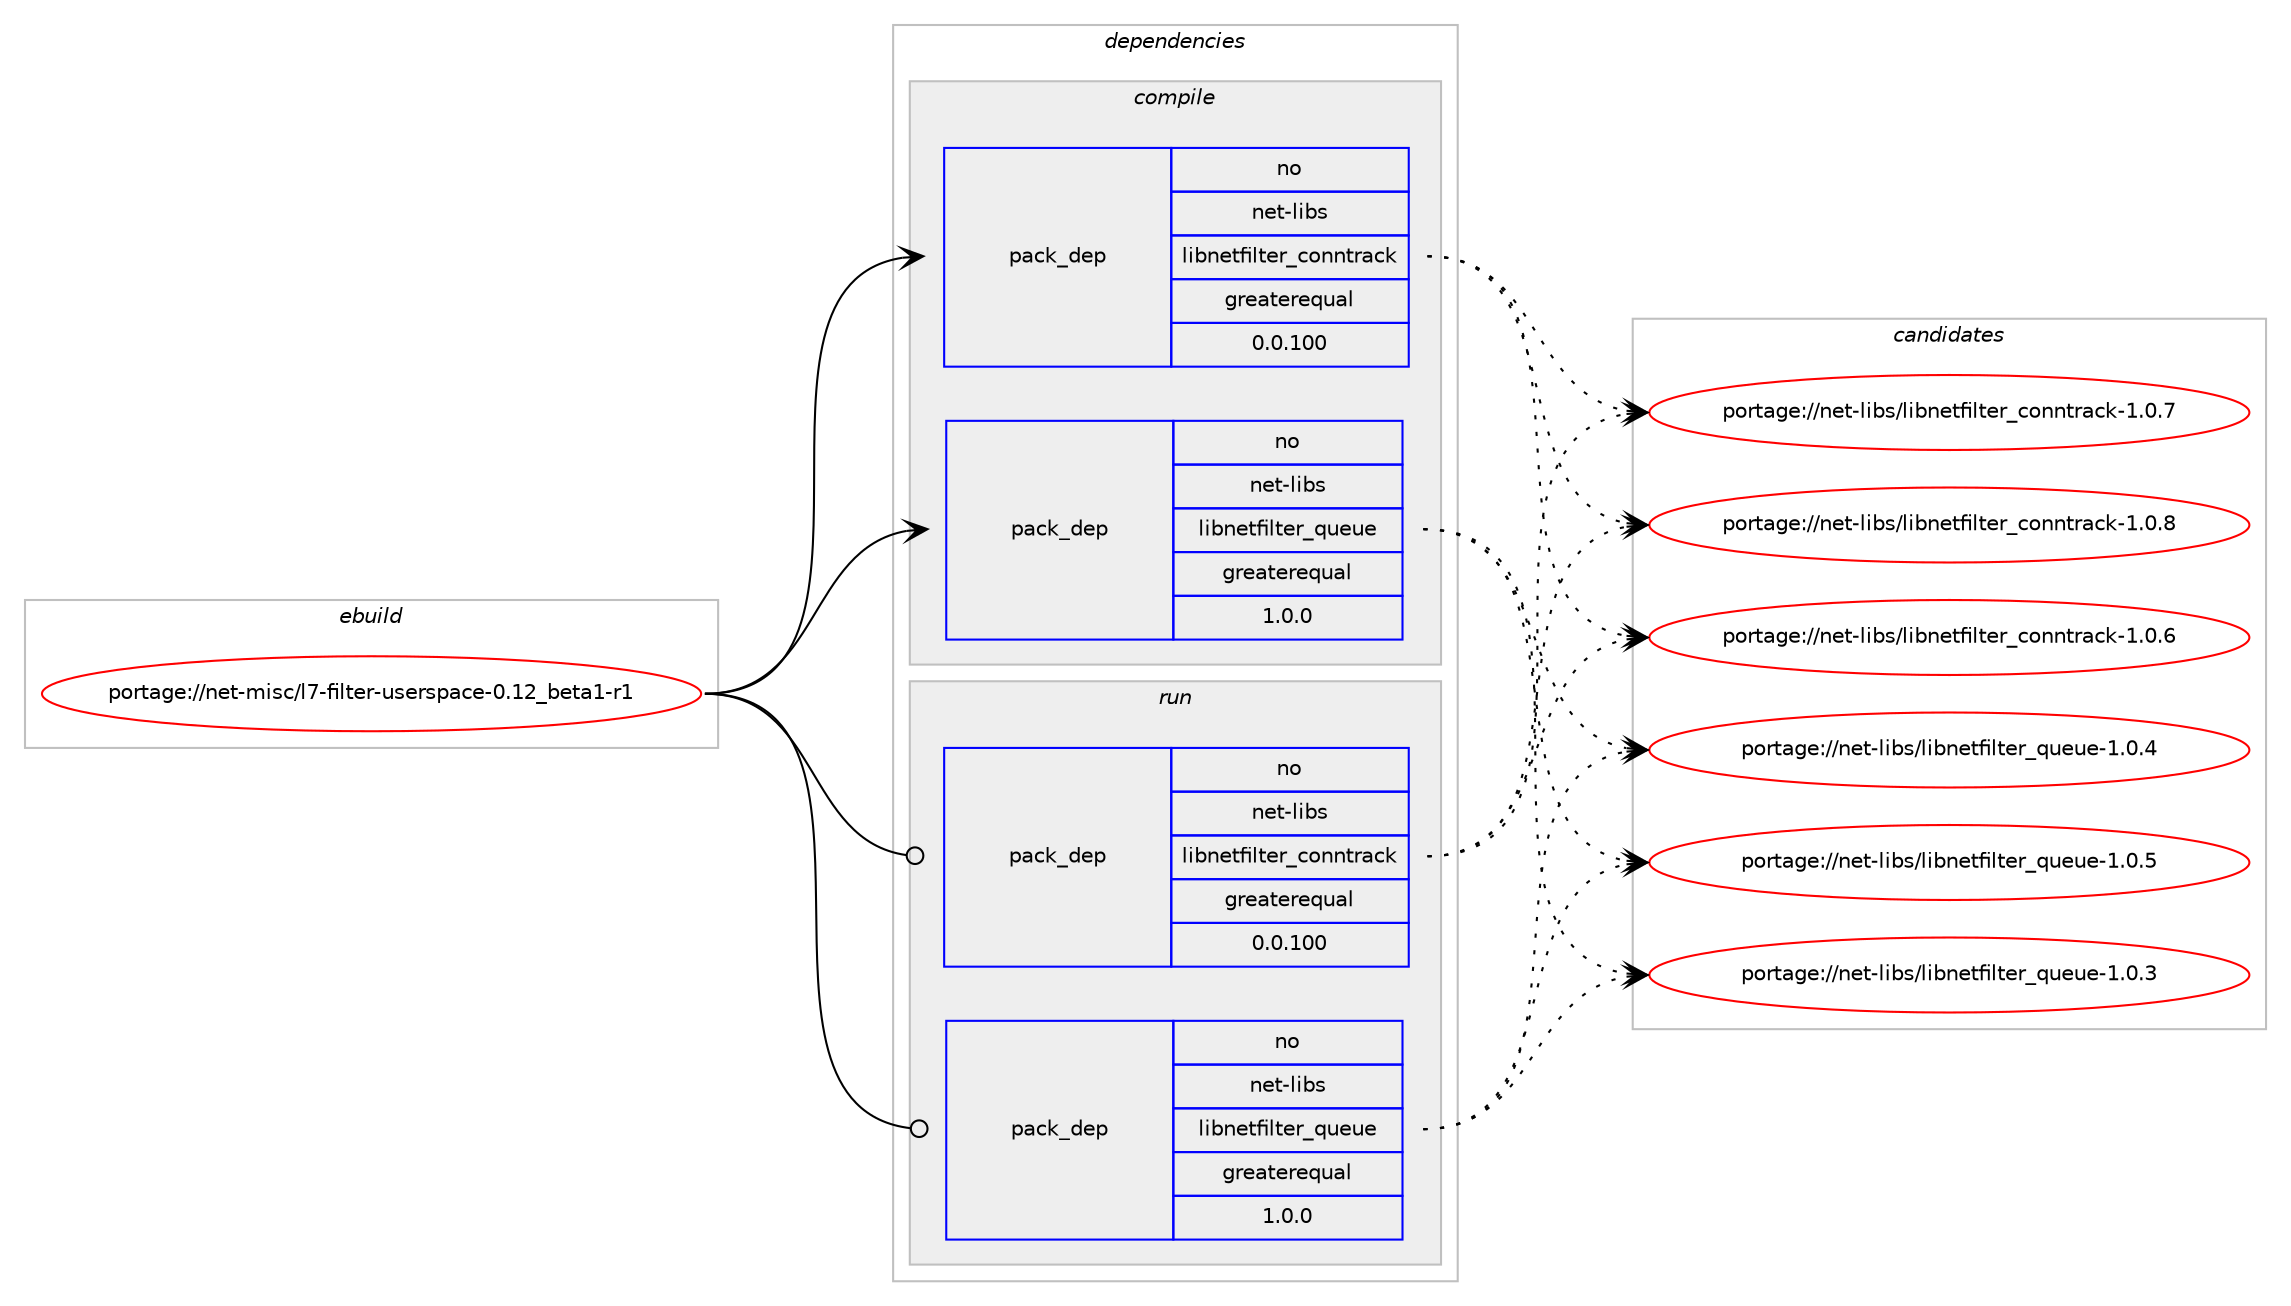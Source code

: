 digraph prolog {

# *************
# Graph options
# *************

newrank=true;
concentrate=true;
compound=true;
graph [rankdir=LR,fontname=Helvetica,fontsize=10,ranksep=1.5];#, ranksep=2.5, nodesep=0.2];
edge  [arrowhead=vee];
node  [fontname=Helvetica,fontsize=10];

# **********
# The ebuild
# **********

subgraph cluster_leftcol {
color=gray;
rank=same;
label=<<i>ebuild</i>>;
id [label="portage://net-misc/l7-filter-userspace-0.12_beta1-r1", color=red, width=4, href="../net-misc/l7-filter-userspace-0.12_beta1-r1.svg"];
}

# ****************
# The dependencies
# ****************

subgraph cluster_midcol {
color=gray;
label=<<i>dependencies</i>>;
subgraph cluster_compile {
fillcolor="#eeeeee";
style=filled;
label=<<i>compile</i>>;
subgraph pack368 {
dependency1298 [label=<<TABLE BORDER="0" CELLBORDER="1" CELLSPACING="0" CELLPADDING="4" WIDTH="220"><TR><TD ROWSPAN="6" CELLPADDING="30">pack_dep</TD></TR><TR><TD WIDTH="110">no</TD></TR><TR><TD>net-libs</TD></TR><TR><TD>libnetfilter_conntrack</TD></TR><TR><TD>greaterequal</TD></TR><TR><TD>0.0.100</TD></TR></TABLE>>, shape=none, color=blue];
}
id:e -> dependency1298:w [weight=20,style="solid",arrowhead="vee"];
subgraph pack369 {
dependency1299 [label=<<TABLE BORDER="0" CELLBORDER="1" CELLSPACING="0" CELLPADDING="4" WIDTH="220"><TR><TD ROWSPAN="6" CELLPADDING="30">pack_dep</TD></TR><TR><TD WIDTH="110">no</TD></TR><TR><TD>net-libs</TD></TR><TR><TD>libnetfilter_queue</TD></TR><TR><TD>greaterequal</TD></TR><TR><TD>1.0.0</TD></TR></TABLE>>, shape=none, color=blue];
}
id:e -> dependency1299:w [weight=20,style="solid",arrowhead="vee"];
# *** BEGIN UNKNOWN DEPENDENCY TYPE (TODO) ***
# id -> package_dependency(portage://net-misc/l7-filter-userspace-0.12_beta1-r1,install,no,net-libs,libnfnetlink,none,[,,],[],[])
# *** END UNKNOWN DEPENDENCY TYPE (TODO) ***

}
subgraph cluster_compileandrun {
fillcolor="#eeeeee";
style=filled;
label=<<i>compile and run</i>>;
}
subgraph cluster_run {
fillcolor="#eeeeee";
style=filled;
label=<<i>run</i>>;
subgraph pack370 {
dependency1300 [label=<<TABLE BORDER="0" CELLBORDER="1" CELLSPACING="0" CELLPADDING="4" WIDTH="220"><TR><TD ROWSPAN="6" CELLPADDING="30">pack_dep</TD></TR><TR><TD WIDTH="110">no</TD></TR><TR><TD>net-libs</TD></TR><TR><TD>libnetfilter_conntrack</TD></TR><TR><TD>greaterequal</TD></TR><TR><TD>0.0.100</TD></TR></TABLE>>, shape=none, color=blue];
}
id:e -> dependency1300:w [weight=20,style="solid",arrowhead="odot"];
subgraph pack371 {
dependency1301 [label=<<TABLE BORDER="0" CELLBORDER="1" CELLSPACING="0" CELLPADDING="4" WIDTH="220"><TR><TD ROWSPAN="6" CELLPADDING="30">pack_dep</TD></TR><TR><TD WIDTH="110">no</TD></TR><TR><TD>net-libs</TD></TR><TR><TD>libnetfilter_queue</TD></TR><TR><TD>greaterequal</TD></TR><TR><TD>1.0.0</TD></TR></TABLE>>, shape=none, color=blue];
}
id:e -> dependency1301:w [weight=20,style="solid",arrowhead="odot"];
# *** BEGIN UNKNOWN DEPENDENCY TYPE (TODO) ***
# id -> package_dependency(portage://net-misc/l7-filter-userspace-0.12_beta1-r1,run,no,net-libs,libnfnetlink,none,[,,],[],[])
# *** END UNKNOWN DEPENDENCY TYPE (TODO) ***

# *** BEGIN UNKNOWN DEPENDENCY TYPE (TODO) ***
# id -> package_dependency(portage://net-misc/l7-filter-userspace-0.12_beta1-r1,run,no,net-misc,l7-protocols,none,[,,],[],[])
# *** END UNKNOWN DEPENDENCY TYPE (TODO) ***

}
}

# **************
# The candidates
# **************

subgraph cluster_choices {
rank=same;
color=gray;
label=<<i>candidates</i>>;

subgraph choice368 {
color=black;
nodesep=1;
choice1101011164510810598115471081059811010111610210510811610111495991111101101161149799107454946484654 [label="portage://net-libs/libnetfilter_conntrack-1.0.6", color=red, width=4,href="../net-libs/libnetfilter_conntrack-1.0.6.svg"];
choice1101011164510810598115471081059811010111610210510811610111495991111101101161149799107454946484655 [label="portage://net-libs/libnetfilter_conntrack-1.0.7", color=red, width=4,href="../net-libs/libnetfilter_conntrack-1.0.7.svg"];
choice1101011164510810598115471081059811010111610210510811610111495991111101101161149799107454946484656 [label="portage://net-libs/libnetfilter_conntrack-1.0.8", color=red, width=4,href="../net-libs/libnetfilter_conntrack-1.0.8.svg"];
dependency1298:e -> choice1101011164510810598115471081059811010111610210510811610111495991111101101161149799107454946484654:w [style=dotted,weight="100"];
dependency1298:e -> choice1101011164510810598115471081059811010111610210510811610111495991111101101161149799107454946484655:w [style=dotted,weight="100"];
dependency1298:e -> choice1101011164510810598115471081059811010111610210510811610111495991111101101161149799107454946484656:w [style=dotted,weight="100"];
}
subgraph choice369 {
color=black;
nodesep=1;
choice1101011164510810598115471081059811010111610210510811610111495113117101117101454946484651 [label="portage://net-libs/libnetfilter_queue-1.0.3", color=red, width=4,href="../net-libs/libnetfilter_queue-1.0.3.svg"];
choice1101011164510810598115471081059811010111610210510811610111495113117101117101454946484652 [label="portage://net-libs/libnetfilter_queue-1.0.4", color=red, width=4,href="../net-libs/libnetfilter_queue-1.0.4.svg"];
choice1101011164510810598115471081059811010111610210510811610111495113117101117101454946484653 [label="portage://net-libs/libnetfilter_queue-1.0.5", color=red, width=4,href="../net-libs/libnetfilter_queue-1.0.5.svg"];
dependency1299:e -> choice1101011164510810598115471081059811010111610210510811610111495113117101117101454946484651:w [style=dotted,weight="100"];
dependency1299:e -> choice1101011164510810598115471081059811010111610210510811610111495113117101117101454946484652:w [style=dotted,weight="100"];
dependency1299:e -> choice1101011164510810598115471081059811010111610210510811610111495113117101117101454946484653:w [style=dotted,weight="100"];
}
subgraph choice370 {
color=black;
nodesep=1;
choice1101011164510810598115471081059811010111610210510811610111495991111101101161149799107454946484654 [label="portage://net-libs/libnetfilter_conntrack-1.0.6", color=red, width=4,href="../net-libs/libnetfilter_conntrack-1.0.6.svg"];
choice1101011164510810598115471081059811010111610210510811610111495991111101101161149799107454946484655 [label="portage://net-libs/libnetfilter_conntrack-1.0.7", color=red, width=4,href="../net-libs/libnetfilter_conntrack-1.0.7.svg"];
choice1101011164510810598115471081059811010111610210510811610111495991111101101161149799107454946484656 [label="portage://net-libs/libnetfilter_conntrack-1.0.8", color=red, width=4,href="../net-libs/libnetfilter_conntrack-1.0.8.svg"];
dependency1300:e -> choice1101011164510810598115471081059811010111610210510811610111495991111101101161149799107454946484654:w [style=dotted,weight="100"];
dependency1300:e -> choice1101011164510810598115471081059811010111610210510811610111495991111101101161149799107454946484655:w [style=dotted,weight="100"];
dependency1300:e -> choice1101011164510810598115471081059811010111610210510811610111495991111101101161149799107454946484656:w [style=dotted,weight="100"];
}
subgraph choice371 {
color=black;
nodesep=1;
choice1101011164510810598115471081059811010111610210510811610111495113117101117101454946484651 [label="portage://net-libs/libnetfilter_queue-1.0.3", color=red, width=4,href="../net-libs/libnetfilter_queue-1.0.3.svg"];
choice1101011164510810598115471081059811010111610210510811610111495113117101117101454946484652 [label="portage://net-libs/libnetfilter_queue-1.0.4", color=red, width=4,href="../net-libs/libnetfilter_queue-1.0.4.svg"];
choice1101011164510810598115471081059811010111610210510811610111495113117101117101454946484653 [label="portage://net-libs/libnetfilter_queue-1.0.5", color=red, width=4,href="../net-libs/libnetfilter_queue-1.0.5.svg"];
dependency1301:e -> choice1101011164510810598115471081059811010111610210510811610111495113117101117101454946484651:w [style=dotted,weight="100"];
dependency1301:e -> choice1101011164510810598115471081059811010111610210510811610111495113117101117101454946484652:w [style=dotted,weight="100"];
dependency1301:e -> choice1101011164510810598115471081059811010111610210510811610111495113117101117101454946484653:w [style=dotted,weight="100"];
}
}

}
